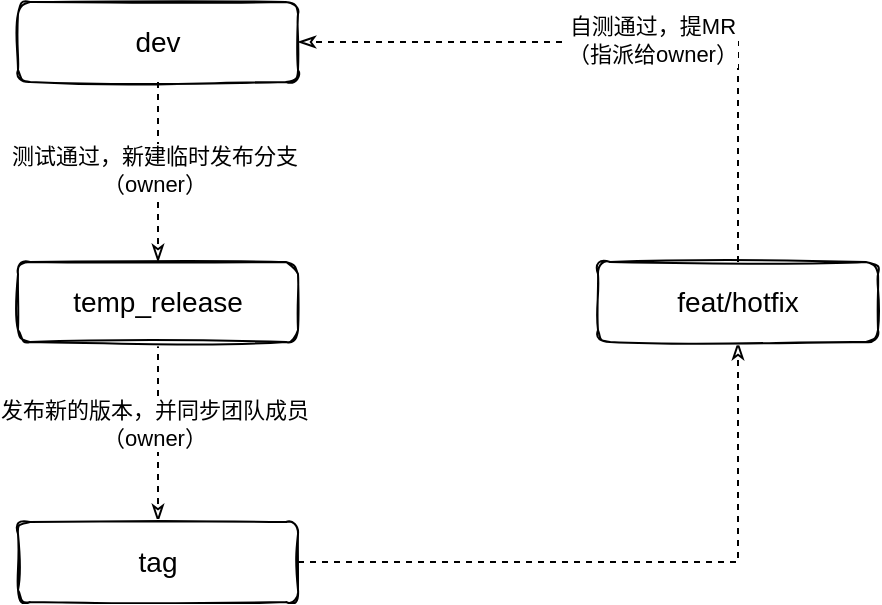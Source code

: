 <mxfile version="13.8.0" type="github">
  <diagram id="hzMvXrWPKINcwSGzb2Ke" name="Page-1">
    <mxGraphModel dx="946" dy="614" grid="1" gridSize="10" guides="1" tooltips="1" connect="1" arrows="1" fold="1" page="1" pageScale="1" pageWidth="827" pageHeight="1169" math="0" shadow="0">
      <root>
        <mxCell id="0" />
        <mxCell id="1" parent="0" />
        <mxCell id="MVlj1FeLl04IYw_bSsnr-10" style="edgeStyle=orthogonalEdgeStyle;rounded=0;orthogonalLoop=1;jettySize=auto;html=1;exitX=0.5;exitY=1;exitDx=0;exitDy=0;entryX=0.5;entryY=0;entryDx=0;entryDy=0;dashed=1;endArrow=classicThin;endFill=0;" edge="1" parent="1" source="MVlj1FeLl04IYw_bSsnr-2" target="MVlj1FeLl04IYw_bSsnr-4">
          <mxGeometry relative="1" as="geometry" />
        </mxCell>
        <mxCell id="MVlj1FeLl04IYw_bSsnr-13" value="发布新的版本，并同步团队成员&lt;br&gt;（owner）" style="edgeLabel;html=1;align=center;verticalAlign=middle;resizable=0;points=[];" vertex="1" connectable="0" parent="MVlj1FeLl04IYw_bSsnr-10">
          <mxGeometry x="-0.1" y="-2" relative="1" as="geometry">
            <mxPoint as="offset" />
          </mxGeometry>
        </mxCell>
        <mxCell id="MVlj1FeLl04IYw_bSsnr-2" value="&lt;font style=&quot;font-size: 14px&quot;&gt;temp_release&lt;/font&gt;" style="rounded=1;whiteSpace=wrap;html=1;shadow=0;sketch=1;" vertex="1" parent="1">
          <mxGeometry x="240" y="240" width="140" height="40" as="geometry" />
        </mxCell>
        <mxCell id="MVlj1FeLl04IYw_bSsnr-9" style="edgeStyle=orthogonalEdgeStyle;rounded=0;orthogonalLoop=1;jettySize=auto;html=1;exitX=0.5;exitY=1;exitDx=0;exitDy=0;entryX=0.5;entryY=0;entryDx=0;entryDy=0;endArrow=classicThin;endFill=0;dashed=1;" edge="1" parent="1" source="MVlj1FeLl04IYw_bSsnr-3" target="MVlj1FeLl04IYw_bSsnr-2">
          <mxGeometry relative="1" as="geometry" />
        </mxCell>
        <mxCell id="MVlj1FeLl04IYw_bSsnr-12" value="测试通过，新建临时发布分支&lt;br&gt;（owner）" style="edgeLabel;html=1;align=center;verticalAlign=middle;resizable=0;points=[];" vertex="1" connectable="0" parent="MVlj1FeLl04IYw_bSsnr-9">
          <mxGeometry x="-0.033" y="-2" relative="1" as="geometry">
            <mxPoint as="offset" />
          </mxGeometry>
        </mxCell>
        <mxCell id="MVlj1FeLl04IYw_bSsnr-3" value="&lt;font style=&quot;font-size: 14px&quot;&gt;dev&lt;/font&gt;" style="rounded=1;whiteSpace=wrap;html=1;shadow=0;sketch=1;" vertex="1" parent="1">
          <mxGeometry x="240" y="110" width="140" height="40" as="geometry" />
        </mxCell>
        <mxCell id="MVlj1FeLl04IYw_bSsnr-6" style="edgeStyle=orthogonalEdgeStyle;rounded=0;orthogonalLoop=1;jettySize=auto;html=1;exitX=1;exitY=0.5;exitDx=0;exitDy=0;entryX=0.5;entryY=1;entryDx=0;entryDy=0;dashed=1;endArrow=classicThin;endFill=0;" edge="1" parent="1" source="MVlj1FeLl04IYw_bSsnr-4" target="MVlj1FeLl04IYw_bSsnr-5">
          <mxGeometry relative="1" as="geometry" />
        </mxCell>
        <mxCell id="MVlj1FeLl04IYw_bSsnr-4" value="&lt;font style=&quot;font-size: 14px&quot;&gt;tag&lt;/font&gt;" style="rounded=1;whiteSpace=wrap;html=1;shadow=0;sketch=1;" vertex="1" parent="1">
          <mxGeometry x="240" y="370" width="140" height="40" as="geometry" />
        </mxCell>
        <mxCell id="MVlj1FeLl04IYw_bSsnr-8" style="edgeStyle=orthogonalEdgeStyle;rounded=0;orthogonalLoop=1;jettySize=auto;html=1;exitX=0.5;exitY=0;exitDx=0;exitDy=0;entryX=1;entryY=0.5;entryDx=0;entryDy=0;dashed=1;endArrow=classicThin;endFill=0;" edge="1" parent="1" source="MVlj1FeLl04IYw_bSsnr-5" target="MVlj1FeLl04IYw_bSsnr-3">
          <mxGeometry relative="1" as="geometry" />
        </mxCell>
        <mxCell id="MVlj1FeLl04IYw_bSsnr-11" value="自测通过，提MR&lt;br&gt;（指派给owner）" style="edgeLabel;html=1;align=center;verticalAlign=middle;resizable=0;points=[];" vertex="1" connectable="0" parent="MVlj1FeLl04IYw_bSsnr-8">
          <mxGeometry x="-0.073" y="-1" relative="1" as="geometry">
            <mxPoint as="offset" />
          </mxGeometry>
        </mxCell>
        <mxCell id="MVlj1FeLl04IYw_bSsnr-5" value="&lt;span style=&quot;font-size: 14px&quot;&gt;feat/hotfix&lt;/span&gt;" style="rounded=1;whiteSpace=wrap;html=1;shadow=0;sketch=1;" vertex="1" parent="1">
          <mxGeometry x="530" y="240" width="140" height="40" as="geometry" />
        </mxCell>
      </root>
    </mxGraphModel>
  </diagram>
</mxfile>
